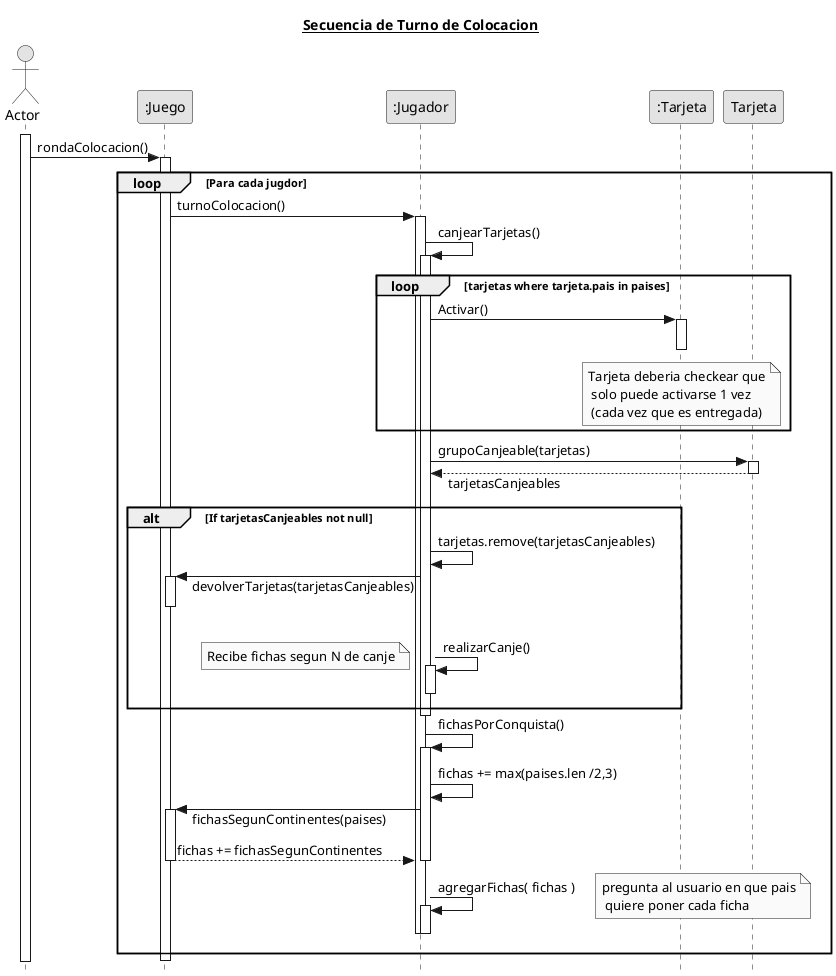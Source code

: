 @startuml
title **__Secuencia de Turno de Colocacion__**
skinparam responseMessageBelowArrow true
skinparam monochrome true
skinparam style strictuml
hide footbox

actor Actor
participant jueg as ":Juego"
participant jug as ":Jugador"
participant trj as ":Tarjeta"
participant Tarjeta

Actor ++
Actor -> jueg ++: rondaColocacion()
loop Para cada jugdor
    jueg -> jug ++: turnoColocacion()
    jug ->jug ++: canjearTarjetas()
    loop tarjetas where tarjeta.pais in paises

        jug -> trj ++ : Activar()
        note over trj: Tarjeta deberia checkear que\n solo puede activarse 1 vez \n (cada vez que es entregada)
        trj --
    end loop

        jug -> Tarjeta ++: grupoCanjeable(tarjetas)
        jug <-- Tarjeta --: tarjetasCanjeables
        alt If tarjetasCanjeables not null
        jug -> jug : tarjetas.remove(tarjetasCanjeables)
        jueg <- jug ++: devolverTarjetas(tarjetasCanjeables)
        jueg --
        jug -> jug ++: realizarCanje()
        jug --
        note left: Recibe fichas segun N de canje
        end alt
        jug --

        jug -> jug ++: fichasPorConquista()
        jug -> jug : fichas += max(paises.len /2,3)
        jueg <- jug ++: fichasSegunContinentes(paises)
        jueg --> jug --: fichas += fichasSegunContinentes
        jug --

    jug -> jug ++: agregarFichas( fichas )
    jug --
    note right: pregunta al usuario en que pais\n quiere poner cada ficha

    jug --
end loop
jueg --
@enduml
